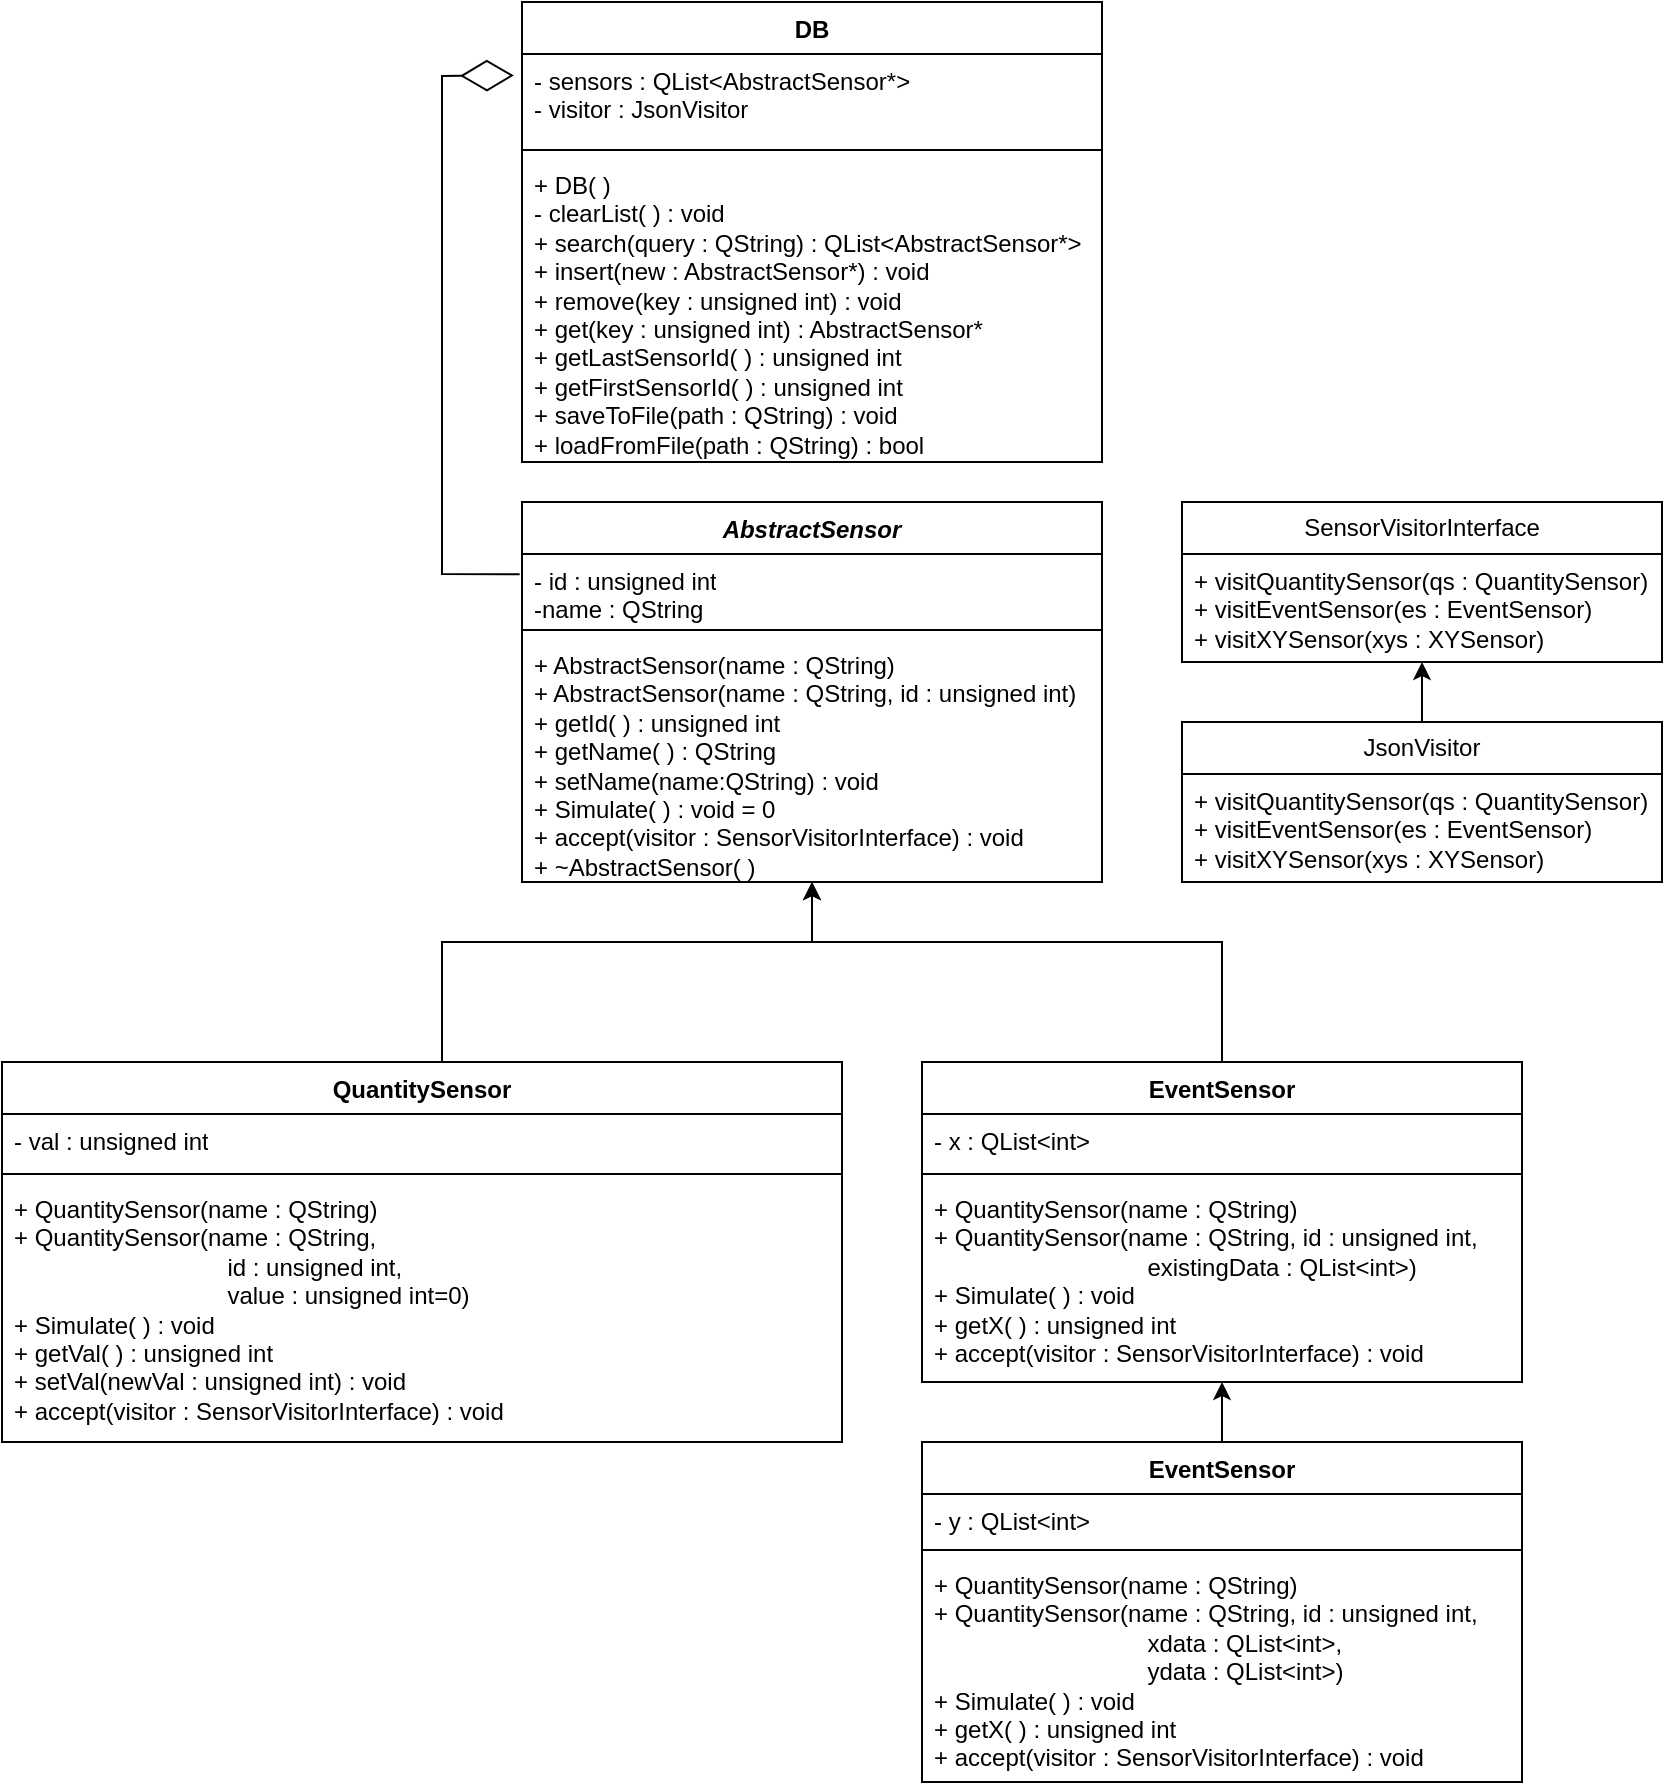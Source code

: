<mxfile version="24.3.1" type="device">
  <diagram id="C5RBs43oDa-KdzZeNtuy" name="Page-1">
    <mxGraphModel dx="3051" dy="1114" grid="1" gridSize="10" guides="1" tooltips="1" connect="1" arrows="1" fold="1" page="1" pageScale="1" pageWidth="827" pageHeight="1169" math="0" shadow="0">
      <root>
        <mxCell id="WIyWlLk6GJQsqaUBKTNV-0" />
        <mxCell id="WIyWlLk6GJQsqaUBKTNV-1" parent="WIyWlLk6GJQsqaUBKTNV-0" />
        <mxCell id="FUYMao5o1oho_74qPGuF-0" value="&lt;i&gt;AbstractSensor&lt;/i&gt;" style="swimlane;fontStyle=1;align=center;verticalAlign=top;childLayout=stackLayout;horizontal=1;startSize=26;horizontalStack=0;resizeParent=1;resizeParentMax=0;resizeLast=0;collapsible=1;marginBottom=0;whiteSpace=wrap;html=1;" vertex="1" parent="WIyWlLk6GJQsqaUBKTNV-1">
          <mxGeometry x="190" y="360" width="290" height="190" as="geometry" />
        </mxCell>
        <mxCell id="FUYMao5o1oho_74qPGuF-1" value="&lt;div&gt;- id : unsigned int&lt;/div&gt;&lt;div&gt;-name : QString&lt;br&gt;&lt;/div&gt;" style="text;strokeColor=none;fillColor=none;align=left;verticalAlign=top;spacingLeft=4;spacingRight=4;overflow=hidden;rotatable=0;points=[[0,0.5],[1,0.5]];portConstraint=eastwest;whiteSpace=wrap;html=1;" vertex="1" parent="FUYMao5o1oho_74qPGuF-0">
          <mxGeometry y="26" width="290" height="34" as="geometry" />
        </mxCell>
        <mxCell id="FUYMao5o1oho_74qPGuF-2" value="" style="line;strokeWidth=1;fillColor=none;align=left;verticalAlign=middle;spacingTop=-1;spacingLeft=3;spacingRight=3;rotatable=0;labelPosition=right;points=[];portConstraint=eastwest;strokeColor=inherit;" vertex="1" parent="FUYMao5o1oho_74qPGuF-0">
          <mxGeometry y="60" width="290" height="8" as="geometry" />
        </mxCell>
        <mxCell id="FUYMao5o1oho_74qPGuF-3" value="&lt;div&gt;+ AbstractSensor(name : QString)&lt;/div&gt;&lt;div&gt;+ AbstractSensor(name : QString, id : unsigned int)&lt;/div&gt;&lt;div&gt;+ getId( ) : unsigned int&lt;/div&gt;&lt;div&gt;+ getName( ) : QString&lt;/div&gt;&lt;div&gt;+ setName(name:QString) : void&lt;/div&gt;&lt;div&gt;+ Simulate( ) : void = 0&lt;/div&gt;&lt;div&gt;+ accept(visitor : SensorVisitorInterface) : void&lt;/div&gt;&lt;div&gt;+ ~AbstractSensor( )&lt;br&gt;&lt;/div&gt;&lt;div&gt;&lt;br&gt;&lt;/div&gt;&lt;div&gt;&lt;br&gt;&lt;/div&gt;" style="text;strokeColor=none;fillColor=none;align=left;verticalAlign=top;spacingLeft=4;spacingRight=4;overflow=hidden;rotatable=0;points=[[0,0.5],[1,0.5]];portConstraint=eastwest;whiteSpace=wrap;html=1;" vertex="1" parent="FUYMao5o1oho_74qPGuF-0">
          <mxGeometry y="68" width="290" height="122" as="geometry" />
        </mxCell>
        <mxCell id="FUYMao5o1oho_74qPGuF-8" style="edgeStyle=orthogonalEdgeStyle;rounded=0;orthogonalLoop=1;jettySize=auto;html=1;entryX=0.5;entryY=1;entryDx=0;entryDy=0;" edge="1" parent="WIyWlLk6GJQsqaUBKTNV-1" source="FUYMao5o1oho_74qPGuF-4" target="FUYMao5o1oho_74qPGuF-0">
          <mxGeometry relative="1" as="geometry">
            <Array as="points">
              <mxPoint x="150" y="580" />
              <mxPoint x="335" y="580" />
            </Array>
          </mxGeometry>
        </mxCell>
        <mxCell id="FUYMao5o1oho_74qPGuF-4" value="QuantitySensor" style="swimlane;fontStyle=1;align=center;verticalAlign=top;childLayout=stackLayout;horizontal=1;startSize=26;horizontalStack=0;resizeParent=1;resizeParentMax=0;resizeLast=0;collapsible=1;marginBottom=0;whiteSpace=wrap;html=1;" vertex="1" parent="WIyWlLk6GJQsqaUBKTNV-1">
          <mxGeometry x="-70" y="640" width="420" height="190" as="geometry" />
        </mxCell>
        <mxCell id="FUYMao5o1oho_74qPGuF-5" value="- val : unsigned int" style="text;strokeColor=none;fillColor=none;align=left;verticalAlign=top;spacingLeft=4;spacingRight=4;overflow=hidden;rotatable=0;points=[[0,0.5],[1,0.5]];portConstraint=eastwest;whiteSpace=wrap;html=1;" vertex="1" parent="FUYMao5o1oho_74qPGuF-4">
          <mxGeometry y="26" width="420" height="26" as="geometry" />
        </mxCell>
        <mxCell id="FUYMao5o1oho_74qPGuF-6" value="" style="line;strokeWidth=1;fillColor=none;align=left;verticalAlign=middle;spacingTop=-1;spacingLeft=3;spacingRight=3;rotatable=0;labelPosition=right;points=[];portConstraint=eastwest;strokeColor=inherit;" vertex="1" parent="FUYMao5o1oho_74qPGuF-4">
          <mxGeometry y="52" width="420" height="8" as="geometry" />
        </mxCell>
        <mxCell id="FUYMao5o1oho_74qPGuF-7" value="&lt;div&gt;+ QuantitySensor(name : QString)&lt;/div&gt;&lt;div&gt;+ QuantitySensor(name : QString,&amp;nbsp;&lt;/div&gt;&lt;div&gt;&lt;span style=&quot;white-space: pre;&quot;&gt;&#x9;&lt;/span&gt;&lt;span style=&quot;white-space: pre;&quot;&gt;&#x9;&lt;/span&gt;&lt;span style=&quot;white-space: pre;&quot;&gt;&#x9;&lt;/span&gt;&lt;span style=&quot;white-space: pre;&quot;&gt;&#x9;&lt;/span&gt;id : unsigned int,&amp;nbsp;&lt;/div&gt;&lt;div&gt;&lt;span style=&quot;white-space: pre;&quot;&gt;&#x9;&lt;/span&gt;&lt;span style=&quot;white-space: pre;&quot;&gt;&#x9;&lt;/span&gt;&lt;span style=&quot;white-space: pre;&quot;&gt;&#x9;&lt;/span&gt;&lt;span style=&quot;white-space: pre;&quot;&gt;&#x9;&lt;/span&gt;value : unsigned int=0)&lt;/div&gt;&lt;div&gt;+ Simulate( ) : void&lt;/div&gt;&lt;div&gt;+ getVal( ) : unsigned int&lt;/div&gt;&lt;div&gt;+ setVal(newVal : unsigned int) : void&lt;br&gt;&lt;/div&gt;&lt;div&gt;+ accept(visitor : SensorVisitorInterface) : void&lt;/div&gt;&lt;div&gt;&lt;br&gt;&lt;/div&gt;&lt;div&gt;&lt;br&gt;&lt;br&gt;&lt;/div&gt;" style="text;strokeColor=none;fillColor=none;align=left;verticalAlign=top;spacingLeft=4;spacingRight=4;overflow=hidden;rotatable=0;points=[[0,0.5],[1,0.5]];portConstraint=eastwest;whiteSpace=wrap;html=1;" vertex="1" parent="FUYMao5o1oho_74qPGuF-4">
          <mxGeometry y="60" width="420" height="130" as="geometry" />
        </mxCell>
        <mxCell id="FUYMao5o1oho_74qPGuF-9" value="EventSensor" style="swimlane;fontStyle=1;align=center;verticalAlign=top;childLayout=stackLayout;horizontal=1;startSize=26;horizontalStack=0;resizeParent=1;resizeParentMax=0;resizeLast=0;collapsible=1;marginBottom=0;whiteSpace=wrap;html=1;" vertex="1" parent="WIyWlLk6GJQsqaUBKTNV-1">
          <mxGeometry x="390" y="640" width="300" height="160" as="geometry" />
        </mxCell>
        <mxCell id="FUYMao5o1oho_74qPGuF-10" value="- x : QList&amp;lt;int&amp;gt;" style="text;strokeColor=none;fillColor=none;align=left;verticalAlign=top;spacingLeft=4;spacingRight=4;overflow=hidden;rotatable=0;points=[[0,0.5],[1,0.5]];portConstraint=eastwest;whiteSpace=wrap;html=1;" vertex="1" parent="FUYMao5o1oho_74qPGuF-9">
          <mxGeometry y="26" width="300" height="26" as="geometry" />
        </mxCell>
        <mxCell id="FUYMao5o1oho_74qPGuF-11" value="" style="line;strokeWidth=1;fillColor=none;align=left;verticalAlign=middle;spacingTop=-1;spacingLeft=3;spacingRight=3;rotatable=0;labelPosition=right;points=[];portConstraint=eastwest;strokeColor=inherit;" vertex="1" parent="FUYMao5o1oho_74qPGuF-9">
          <mxGeometry y="52" width="300" height="8" as="geometry" />
        </mxCell>
        <mxCell id="FUYMao5o1oho_74qPGuF-12" value="&lt;div&gt;+ QuantitySensor(name : QString)&lt;/div&gt;&lt;div&gt;+ QuantitySensor(name : QString, id : unsigned int,&amp;nbsp;&lt;/div&gt;&lt;div&gt;&lt;span style=&quot;white-space: pre;&quot;&gt;&#x9;&lt;/span&gt;&lt;span style=&quot;white-space: pre;&quot;&gt;&#x9;&lt;/span&gt;&lt;span style=&quot;white-space: pre;&quot;&gt;&#x9;&lt;/span&gt;&lt;span style=&quot;white-space: pre;&quot;&gt;&#x9;&lt;/span&gt;existingData : QList&amp;lt;int&amp;gt;)&lt;/div&gt;&lt;div&gt;+ Simulate( ) : void&lt;/div&gt;&lt;div&gt;+ getX( ) : unsigned int&lt;/div&gt;&lt;div&gt;+ accept(visitor : SensorVisitorInterface) : void&lt;/div&gt;&lt;div&gt;&lt;br&gt;&lt;/div&gt;&lt;div&gt;&lt;br&gt;&lt;br&gt;&lt;/div&gt;" style="text;strokeColor=none;fillColor=none;align=left;verticalAlign=top;spacingLeft=4;spacingRight=4;overflow=hidden;rotatable=0;points=[[0,0.5],[1,0.5]];portConstraint=eastwest;whiteSpace=wrap;html=1;" vertex="1" parent="FUYMao5o1oho_74qPGuF-9">
          <mxGeometry y="60" width="300" height="100" as="geometry" />
        </mxCell>
        <mxCell id="FUYMao5o1oho_74qPGuF-13" style="edgeStyle=orthogonalEdgeStyle;rounded=0;orthogonalLoop=1;jettySize=auto;html=1;entryX=0.5;entryY=1;entryDx=0;entryDy=0;entryPerimeter=0;" edge="1" parent="WIyWlLk6GJQsqaUBKTNV-1" source="FUYMao5o1oho_74qPGuF-9" target="FUYMao5o1oho_74qPGuF-3">
          <mxGeometry relative="1" as="geometry">
            <Array as="points">
              <mxPoint x="540" y="580" />
              <mxPoint x="335" y="580" />
            </Array>
          </mxGeometry>
        </mxCell>
        <mxCell id="FUYMao5o1oho_74qPGuF-19" style="edgeStyle=orthogonalEdgeStyle;rounded=0;orthogonalLoop=1;jettySize=auto;html=1;entryX=0.5;entryY=1;entryDx=0;entryDy=0;" edge="1" parent="WIyWlLk6GJQsqaUBKTNV-1" source="FUYMao5o1oho_74qPGuF-15" target="FUYMao5o1oho_74qPGuF-9">
          <mxGeometry relative="1" as="geometry" />
        </mxCell>
        <mxCell id="FUYMao5o1oho_74qPGuF-15" value="EventSensor" style="swimlane;fontStyle=1;align=center;verticalAlign=top;childLayout=stackLayout;horizontal=1;startSize=26;horizontalStack=0;resizeParent=1;resizeParentMax=0;resizeLast=0;collapsible=1;marginBottom=0;whiteSpace=wrap;html=1;" vertex="1" parent="WIyWlLk6GJQsqaUBKTNV-1">
          <mxGeometry x="390" y="830" width="300" height="170" as="geometry" />
        </mxCell>
        <mxCell id="FUYMao5o1oho_74qPGuF-16" value="&lt;div&gt;- y : QList&amp;lt;int&amp;gt;&lt;br&gt;&lt;/div&gt;" style="text;strokeColor=none;fillColor=none;align=left;verticalAlign=top;spacingLeft=4;spacingRight=4;overflow=hidden;rotatable=0;points=[[0,0.5],[1,0.5]];portConstraint=eastwest;whiteSpace=wrap;html=1;" vertex="1" parent="FUYMao5o1oho_74qPGuF-15">
          <mxGeometry y="26" width="300" height="24" as="geometry" />
        </mxCell>
        <mxCell id="FUYMao5o1oho_74qPGuF-17" value="" style="line;strokeWidth=1;fillColor=none;align=left;verticalAlign=middle;spacingTop=-1;spacingLeft=3;spacingRight=3;rotatable=0;labelPosition=right;points=[];portConstraint=eastwest;strokeColor=inherit;" vertex="1" parent="FUYMao5o1oho_74qPGuF-15">
          <mxGeometry y="50" width="300" height="8" as="geometry" />
        </mxCell>
        <mxCell id="FUYMao5o1oho_74qPGuF-18" value="&lt;div&gt;+ QuantitySensor(name : QString)&lt;/div&gt;&lt;div&gt;+ QuantitySensor(name : QString, id : unsigned int,&amp;nbsp;&lt;/div&gt;&lt;div&gt;&lt;span style=&quot;white-space: pre;&quot;&gt;&#x9;&lt;/span&gt;&lt;span style=&quot;white-space: pre;&quot;&gt;&#x9;&lt;/span&gt;&lt;span style=&quot;white-space: pre;&quot;&gt;&#x9;&lt;/span&gt;&lt;span style=&quot;white-space: pre;&quot;&gt;&#x9;&lt;/span&gt;xdata : QList&amp;lt;int&amp;gt;,&amp;nbsp;&lt;/div&gt;&lt;div&gt;&lt;span style=&quot;white-space: pre;&quot;&gt;&#x9;&lt;/span&gt;&lt;span style=&quot;white-space: pre;&quot;&gt;&#x9;&lt;/span&gt;&lt;span style=&quot;white-space: pre;&quot;&gt;&#x9;&lt;/span&gt;&lt;span style=&quot;white-space: pre;&quot;&gt;&#x9;&lt;/span&gt;ydata : QList&amp;lt;int&amp;gt;)&lt;/div&gt;&lt;div&gt;+ Simulate( ) : void&lt;/div&gt;&lt;div&gt;+ getX( ) : unsigned int&lt;/div&gt;&lt;div&gt;+ accept(visitor : SensorVisitorInterface) : void&lt;/div&gt;&lt;div&gt;&lt;br&gt;&lt;/div&gt;&lt;div&gt;&lt;br&gt;&lt;br&gt;&lt;/div&gt;" style="text;strokeColor=none;fillColor=none;align=left;verticalAlign=top;spacingLeft=4;spacingRight=4;overflow=hidden;rotatable=0;points=[[0,0.5],[1,0.5]];portConstraint=eastwest;whiteSpace=wrap;html=1;" vertex="1" parent="FUYMao5o1oho_74qPGuF-15">
          <mxGeometry y="58" width="300" height="112" as="geometry" />
        </mxCell>
        <mxCell id="FUYMao5o1oho_74qPGuF-20" value="SensorVisitorInterface" style="swimlane;fontStyle=0;childLayout=stackLayout;horizontal=1;startSize=26;fillColor=none;horizontalStack=0;resizeParent=1;resizeParentMax=0;resizeLast=0;collapsible=1;marginBottom=0;whiteSpace=wrap;html=1;" vertex="1" parent="WIyWlLk6GJQsqaUBKTNV-1">
          <mxGeometry x="520" y="360" width="240" height="80" as="geometry" />
        </mxCell>
        <mxCell id="FUYMao5o1oho_74qPGuF-21" value="&lt;div&gt;+ visitQuantitySensor(qs : QuantitySensor)&lt;/div&gt;&lt;div&gt;+ visitEventSensor(es : EventSensor)&lt;/div&gt;&lt;div&gt;+ visitXYSensor(xys : XYSensor)&lt;/div&gt;" style="text;strokeColor=none;fillColor=none;align=left;verticalAlign=top;spacingLeft=4;spacingRight=4;overflow=hidden;rotatable=0;points=[[0,0.5],[1,0.5]];portConstraint=eastwest;whiteSpace=wrap;html=1;" vertex="1" parent="FUYMao5o1oho_74qPGuF-20">
          <mxGeometry y="26" width="240" height="54" as="geometry" />
        </mxCell>
        <mxCell id="FUYMao5o1oho_74qPGuF-26" style="edgeStyle=orthogonalEdgeStyle;rounded=0;orthogonalLoop=1;jettySize=auto;html=1;entryX=0.5;entryY=1;entryDx=0;entryDy=0;" edge="1" parent="WIyWlLk6GJQsqaUBKTNV-1" source="FUYMao5o1oho_74qPGuF-24" target="FUYMao5o1oho_74qPGuF-20">
          <mxGeometry relative="1" as="geometry" />
        </mxCell>
        <mxCell id="FUYMao5o1oho_74qPGuF-24" value="JsonVisitor" style="swimlane;fontStyle=0;childLayout=stackLayout;horizontal=1;startSize=26;fillColor=none;horizontalStack=0;resizeParent=1;resizeParentMax=0;resizeLast=0;collapsible=1;marginBottom=0;whiteSpace=wrap;html=1;" vertex="1" parent="WIyWlLk6GJQsqaUBKTNV-1">
          <mxGeometry x="520" y="470" width="240" height="80" as="geometry" />
        </mxCell>
        <mxCell id="FUYMao5o1oho_74qPGuF-25" value="&lt;div&gt;+ visitQuantitySensor(qs : QuantitySensor)&lt;/div&gt;&lt;div&gt;+ visitEventSensor(es : EventSensor)&lt;/div&gt;&lt;div&gt;+ visitXYSensor(xys : XYSensor)&lt;/div&gt;" style="text;strokeColor=none;fillColor=none;align=left;verticalAlign=top;spacingLeft=4;spacingRight=4;overflow=hidden;rotatable=0;points=[[0,0.5],[1,0.5]];portConstraint=eastwest;whiteSpace=wrap;html=1;" vertex="1" parent="FUYMao5o1oho_74qPGuF-24">
          <mxGeometry y="26" width="240" height="54" as="geometry" />
        </mxCell>
        <mxCell id="FUYMao5o1oho_74qPGuF-27" value="DB" style="swimlane;fontStyle=1;align=center;verticalAlign=top;childLayout=stackLayout;horizontal=1;startSize=26;horizontalStack=0;resizeParent=1;resizeParentMax=0;resizeLast=0;collapsible=1;marginBottom=0;whiteSpace=wrap;html=1;" vertex="1" parent="WIyWlLk6GJQsqaUBKTNV-1">
          <mxGeometry x="190" y="110" width="290" height="230" as="geometry" />
        </mxCell>
        <mxCell id="FUYMao5o1oho_74qPGuF-28" value="&lt;div&gt;- sensors : QList&amp;lt;AbstractSensor*&amp;gt;&lt;/div&gt;&lt;div&gt;- visitor : JsonVisitor&lt;/div&gt;" style="text;strokeColor=none;fillColor=none;align=left;verticalAlign=top;spacingLeft=4;spacingRight=4;overflow=hidden;rotatable=0;points=[[0,0.5],[1,0.5]];portConstraint=eastwest;whiteSpace=wrap;html=1;" vertex="1" parent="FUYMao5o1oho_74qPGuF-27">
          <mxGeometry y="26" width="290" height="44" as="geometry" />
        </mxCell>
        <mxCell id="FUYMao5o1oho_74qPGuF-29" value="" style="line;strokeWidth=1;fillColor=none;align=left;verticalAlign=middle;spacingTop=-1;spacingLeft=3;spacingRight=3;rotatable=0;labelPosition=right;points=[];portConstraint=eastwest;strokeColor=inherit;" vertex="1" parent="FUYMao5o1oho_74qPGuF-27">
          <mxGeometry y="70" width="290" height="8" as="geometry" />
        </mxCell>
        <mxCell id="FUYMao5o1oho_74qPGuF-30" value="&lt;div&gt;+ DB( )&lt;/div&gt;&lt;div&gt;- clearList( ) : void&lt;/div&gt;&lt;div&gt;+ search(query : QString) : QList&amp;lt;AbstractSensor*&amp;gt;&lt;/div&gt;&lt;div&gt;+ insert(new : AbstractSensor*) : void&lt;/div&gt;&lt;div&gt;+ remove(key : unsigned int) : void&lt;/div&gt;&lt;div&gt;+ get(key : unsigned int) : AbstractSensor*&lt;/div&gt;&lt;div&gt;+ getLastSensorId( ) : unsigned int&lt;/div&gt;&lt;div&gt;+ getFirstSensorId( ) : unsigned int&lt;/div&gt;&lt;div&gt;+ saveToFile(path : QString) : void&lt;/div&gt;&lt;div&gt;+ loadFromFile(path : QString) : bool&lt;br&gt;&lt;/div&gt;" style="text;strokeColor=none;fillColor=none;align=left;verticalAlign=top;spacingLeft=4;spacingRight=4;overflow=hidden;rotatable=0;points=[[0,0.5],[1,0.5]];portConstraint=eastwest;whiteSpace=wrap;html=1;" vertex="1" parent="FUYMao5o1oho_74qPGuF-27">
          <mxGeometry y="78" width="290" height="152" as="geometry" />
        </mxCell>
        <mxCell id="FUYMao5o1oho_74qPGuF-33" value="" style="endArrow=diamondThin;endFill=0;endSize=24;html=1;rounded=0;entryX=-0.014;entryY=0.244;entryDx=0;entryDy=0;entryPerimeter=0;exitX=-0.004;exitY=0.298;exitDx=0;exitDy=0;exitPerimeter=0;" edge="1" parent="WIyWlLk6GJQsqaUBKTNV-1" source="FUYMao5o1oho_74qPGuF-1" target="FUYMao5o1oho_74qPGuF-28">
          <mxGeometry width="160" relative="1" as="geometry">
            <mxPoint y="320" as="sourcePoint" />
            <mxPoint x="160" y="320" as="targetPoint" />
            <Array as="points">
              <mxPoint x="150" y="396" />
              <mxPoint x="150" y="147" />
            </Array>
          </mxGeometry>
        </mxCell>
      </root>
    </mxGraphModel>
  </diagram>
</mxfile>
